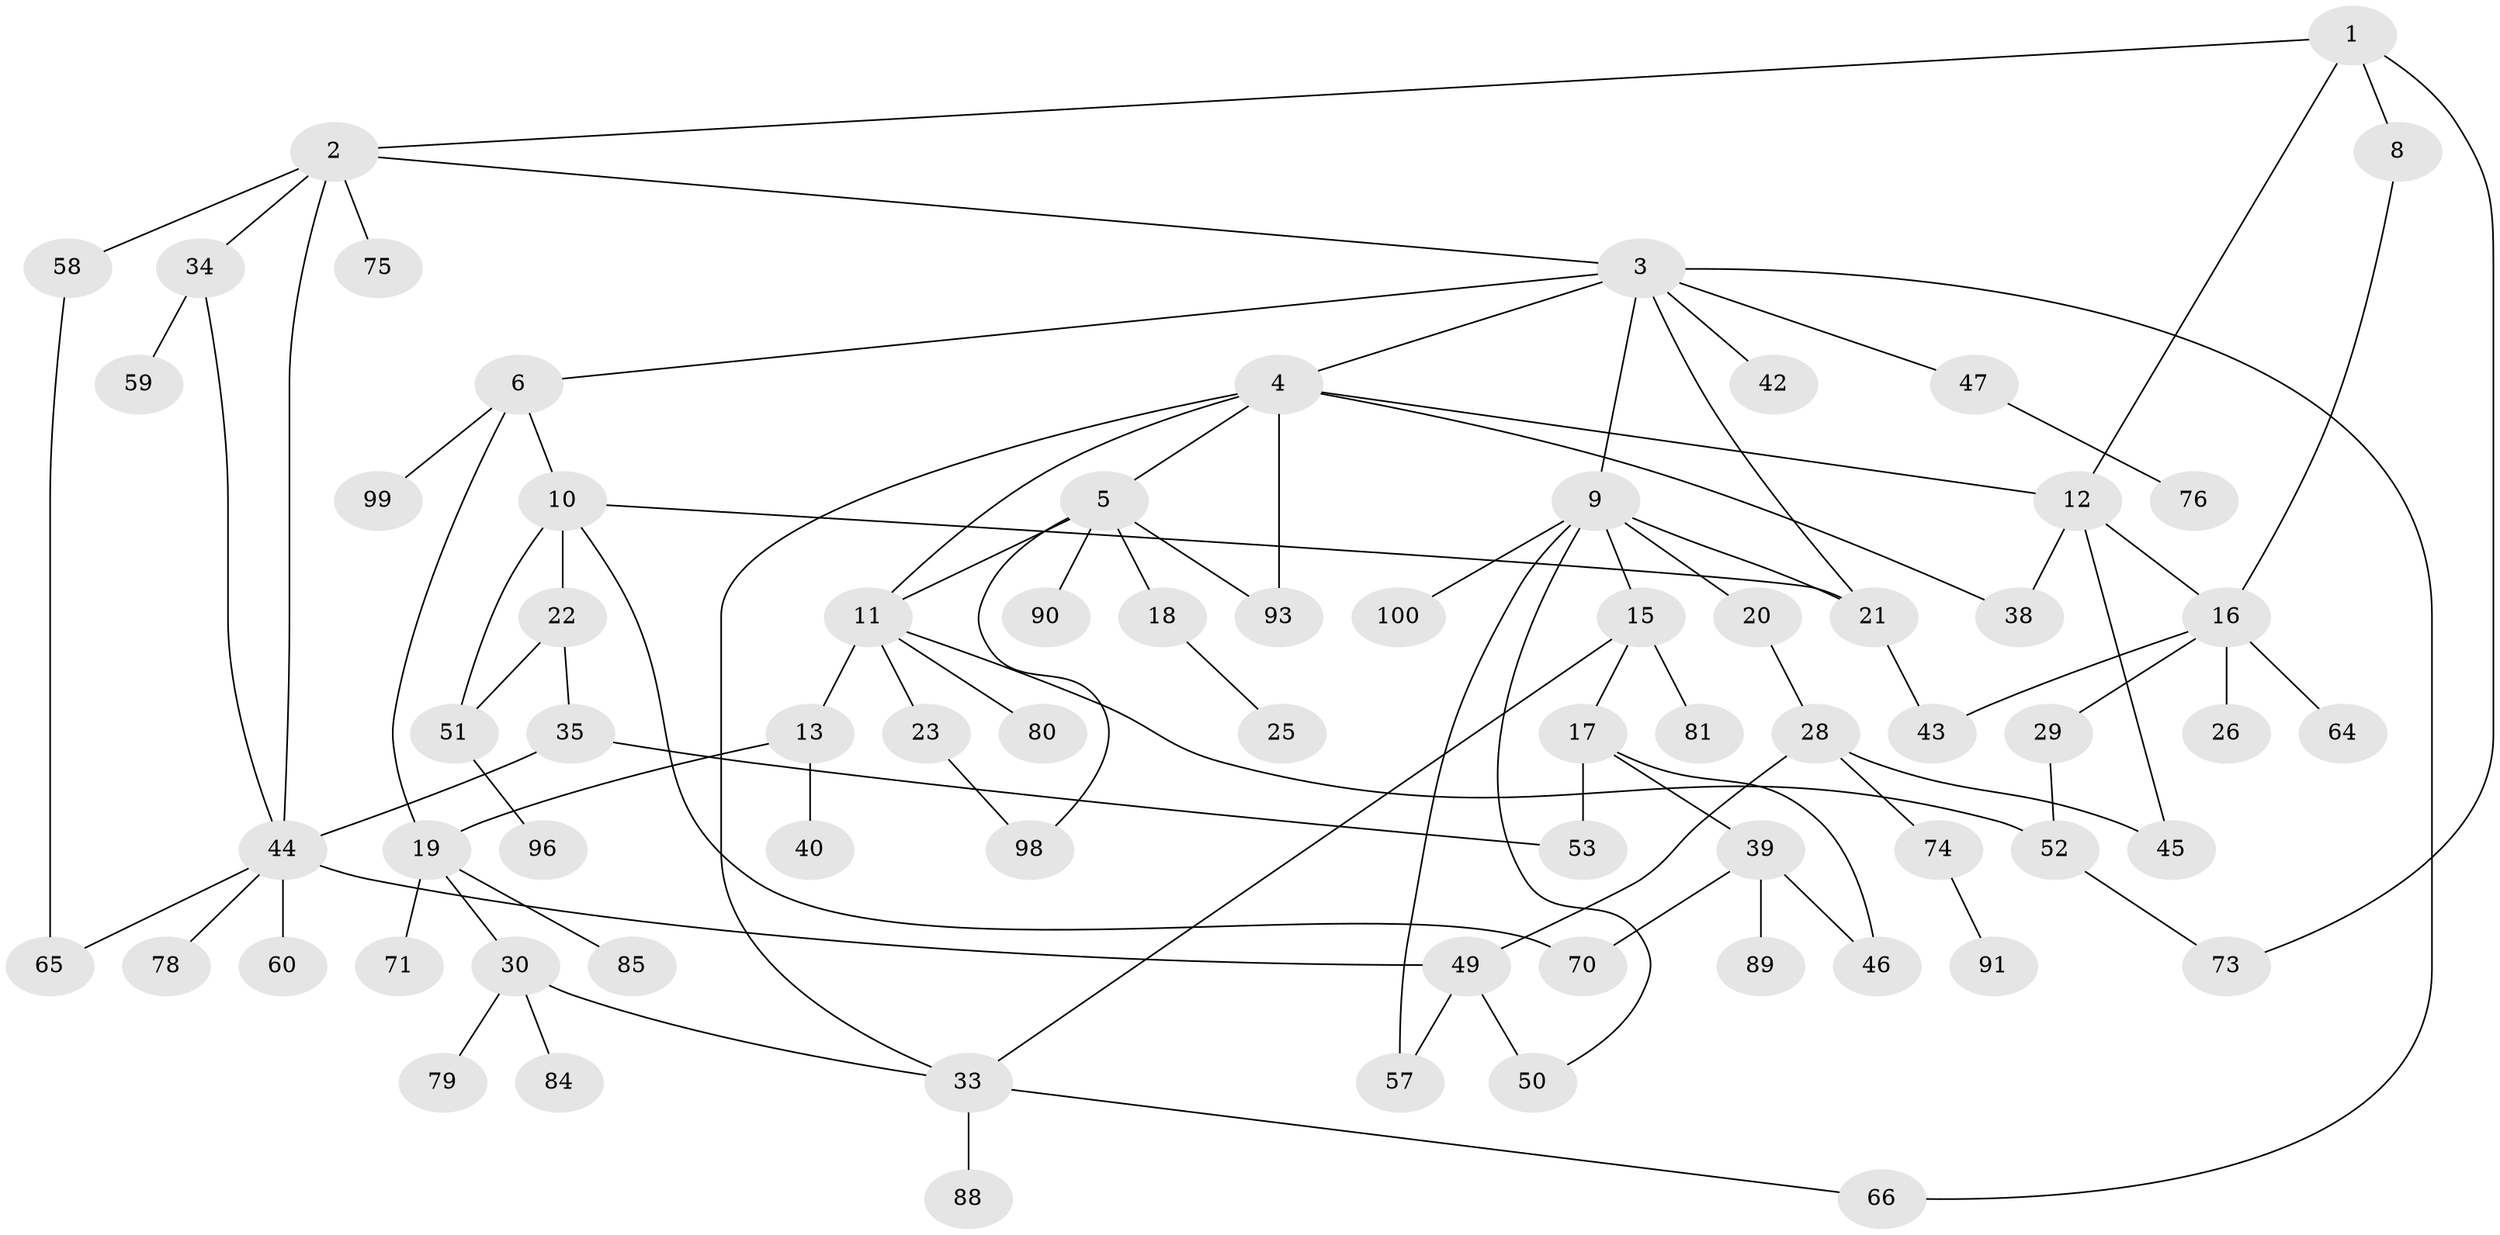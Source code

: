 // original degree distribution, {4: 0.09, 7: 0.01, 5: 0.1, 2: 0.29, 6: 0.02, 3: 0.19, 1: 0.3}
// Generated by graph-tools (version 1.1) at 2025/54/02/21/25 11:54:43]
// undirected, 71 vertices, 96 edges
graph export_dot {
graph [start="1"]
  node [color=gray90,style=filled];
  1;
  2 [super="+83"];
  3 [super="+7"];
  4 [super="+14"];
  5 [super="+24"];
  6 [super="+94"];
  8;
  9 [super="+31"];
  10 [super="+61"];
  11 [super="+56"];
  12 [super="+87"];
  13;
  15;
  16 [super="+37"];
  17 [super="+48"];
  18;
  19 [super="+41"];
  20;
  21 [super="+27"];
  22 [super="+62"];
  23;
  25;
  26;
  28 [super="+32"];
  29;
  30 [super="+68"];
  33 [super="+36"];
  34;
  35;
  38 [super="+72"];
  39 [super="+54"];
  40;
  42 [super="+77"];
  43;
  44 [super="+63"];
  45 [super="+67"];
  46 [super="+69"];
  47 [super="+86"];
  49;
  50;
  51 [super="+55"];
  52;
  53 [super="+97"];
  57;
  58 [super="+95"];
  59;
  60;
  64;
  65;
  66;
  70 [super="+82"];
  71;
  73 [super="+92"];
  74;
  75;
  76;
  78;
  79;
  80;
  81;
  84;
  85;
  88;
  89;
  90;
  91;
  93;
  96;
  98;
  99;
  100;
  1 -- 2;
  1 -- 8;
  1 -- 12;
  1 -- 73;
  2 -- 3;
  2 -- 34;
  2 -- 58;
  2 -- 75;
  2 -- 44;
  3 -- 4;
  3 -- 6;
  3 -- 66;
  3 -- 9;
  3 -- 42;
  3 -- 47;
  3 -- 21;
  4 -- 5;
  4 -- 11;
  4 -- 33;
  4 -- 93;
  4 -- 12;
  4 -- 38;
  5 -- 18;
  5 -- 93;
  5 -- 98;
  5 -- 90;
  5 -- 11;
  6 -- 10;
  6 -- 99;
  6 -- 19;
  8 -- 16;
  9 -- 15;
  9 -- 20;
  9 -- 57;
  9 -- 100;
  9 -- 50;
  9 -- 21;
  10 -- 21;
  10 -- 22;
  10 -- 51;
  10 -- 70;
  11 -- 13;
  11 -- 23;
  11 -- 52;
  11 -- 80;
  12 -- 16;
  12 -- 38;
  12 -- 45;
  13 -- 19;
  13 -- 40;
  15 -- 17;
  15 -- 33;
  15 -- 81;
  16 -- 26;
  16 -- 29;
  16 -- 64;
  16 -- 43;
  17 -- 39;
  17 -- 53;
  17 -- 46;
  18 -- 25;
  19 -- 30;
  19 -- 85;
  19 -- 71;
  20 -- 28;
  21 -- 43;
  22 -- 35;
  22 -- 51;
  23 -- 98;
  28 -- 49;
  28 -- 74;
  28 -- 45;
  29 -- 52;
  30 -- 79;
  30 -- 33;
  30 -- 84;
  33 -- 66;
  33 -- 88;
  34 -- 59;
  34 -- 44;
  35 -- 44;
  35 -- 53;
  39 -- 46;
  39 -- 89;
  39 -- 70;
  44 -- 60;
  44 -- 65;
  44 -- 49;
  44 -- 78;
  47 -- 76;
  49 -- 50;
  49 -- 57;
  51 -- 96;
  52 -- 73;
  58 -- 65;
  74 -- 91;
}
